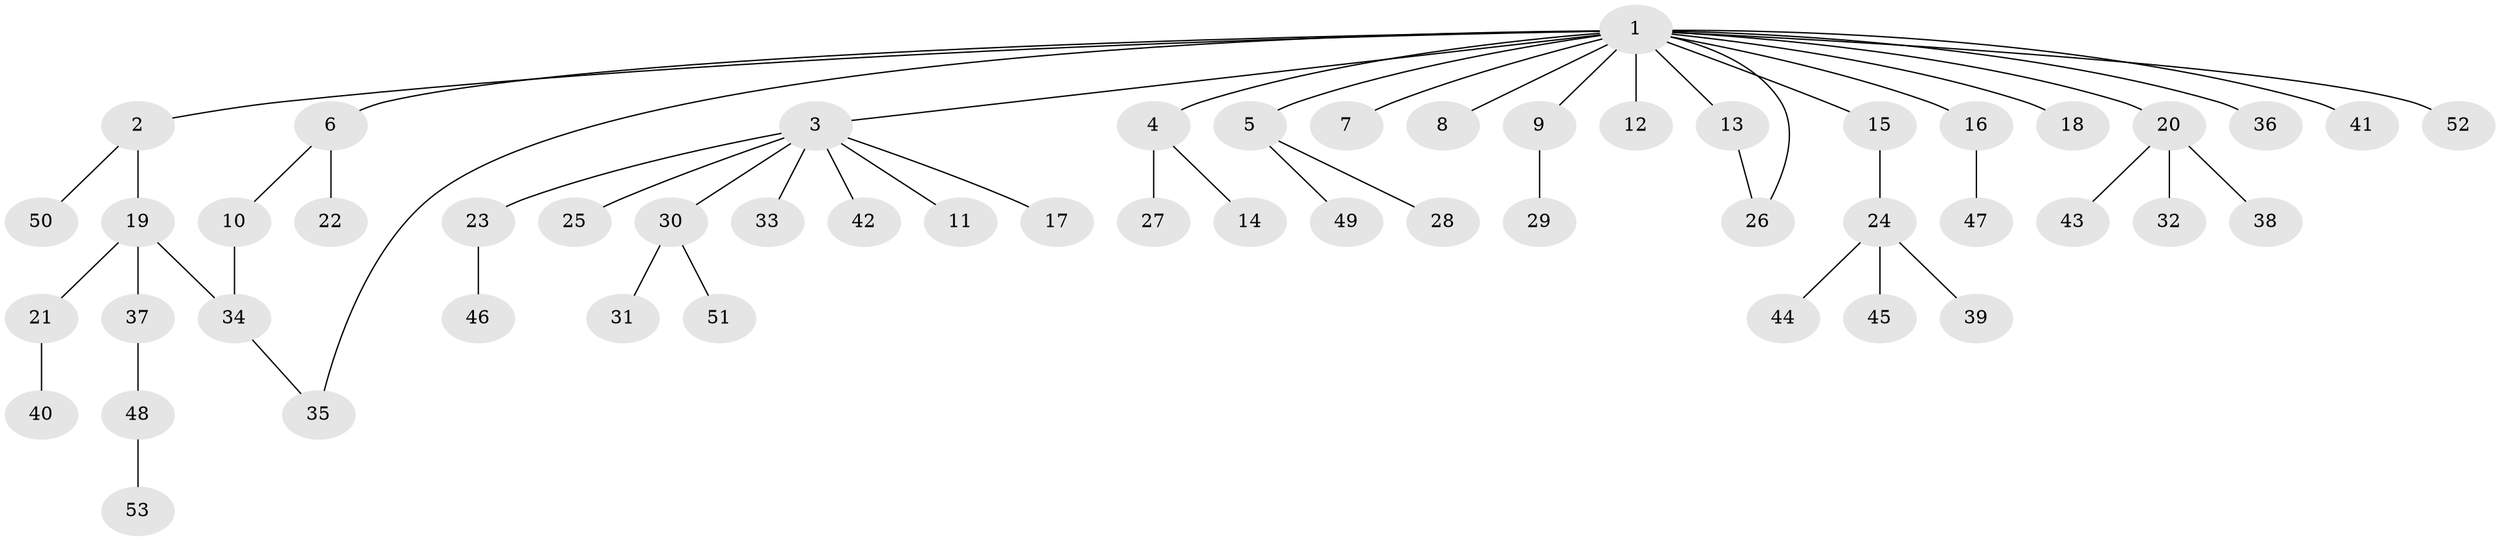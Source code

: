 // Generated by graph-tools (version 1.1) at 2025/49/03/09/25 03:49:50]
// undirected, 53 vertices, 55 edges
graph export_dot {
graph [start="1"]
  node [color=gray90,style=filled];
  1;
  2;
  3;
  4;
  5;
  6;
  7;
  8;
  9;
  10;
  11;
  12;
  13;
  14;
  15;
  16;
  17;
  18;
  19;
  20;
  21;
  22;
  23;
  24;
  25;
  26;
  27;
  28;
  29;
  30;
  31;
  32;
  33;
  34;
  35;
  36;
  37;
  38;
  39;
  40;
  41;
  42;
  43;
  44;
  45;
  46;
  47;
  48;
  49;
  50;
  51;
  52;
  53;
  1 -- 2;
  1 -- 3;
  1 -- 4;
  1 -- 5;
  1 -- 6;
  1 -- 7;
  1 -- 8;
  1 -- 9;
  1 -- 12;
  1 -- 13;
  1 -- 15;
  1 -- 16;
  1 -- 18;
  1 -- 20;
  1 -- 26;
  1 -- 35;
  1 -- 36;
  1 -- 41;
  1 -- 52;
  2 -- 19;
  2 -- 50;
  3 -- 11;
  3 -- 17;
  3 -- 23;
  3 -- 25;
  3 -- 30;
  3 -- 33;
  3 -- 42;
  4 -- 14;
  4 -- 27;
  5 -- 28;
  5 -- 49;
  6 -- 10;
  6 -- 22;
  9 -- 29;
  10 -- 34;
  13 -- 26;
  15 -- 24;
  16 -- 47;
  19 -- 21;
  19 -- 34;
  19 -- 37;
  20 -- 32;
  20 -- 38;
  20 -- 43;
  21 -- 40;
  23 -- 46;
  24 -- 39;
  24 -- 44;
  24 -- 45;
  30 -- 31;
  30 -- 51;
  34 -- 35;
  37 -- 48;
  48 -- 53;
}

